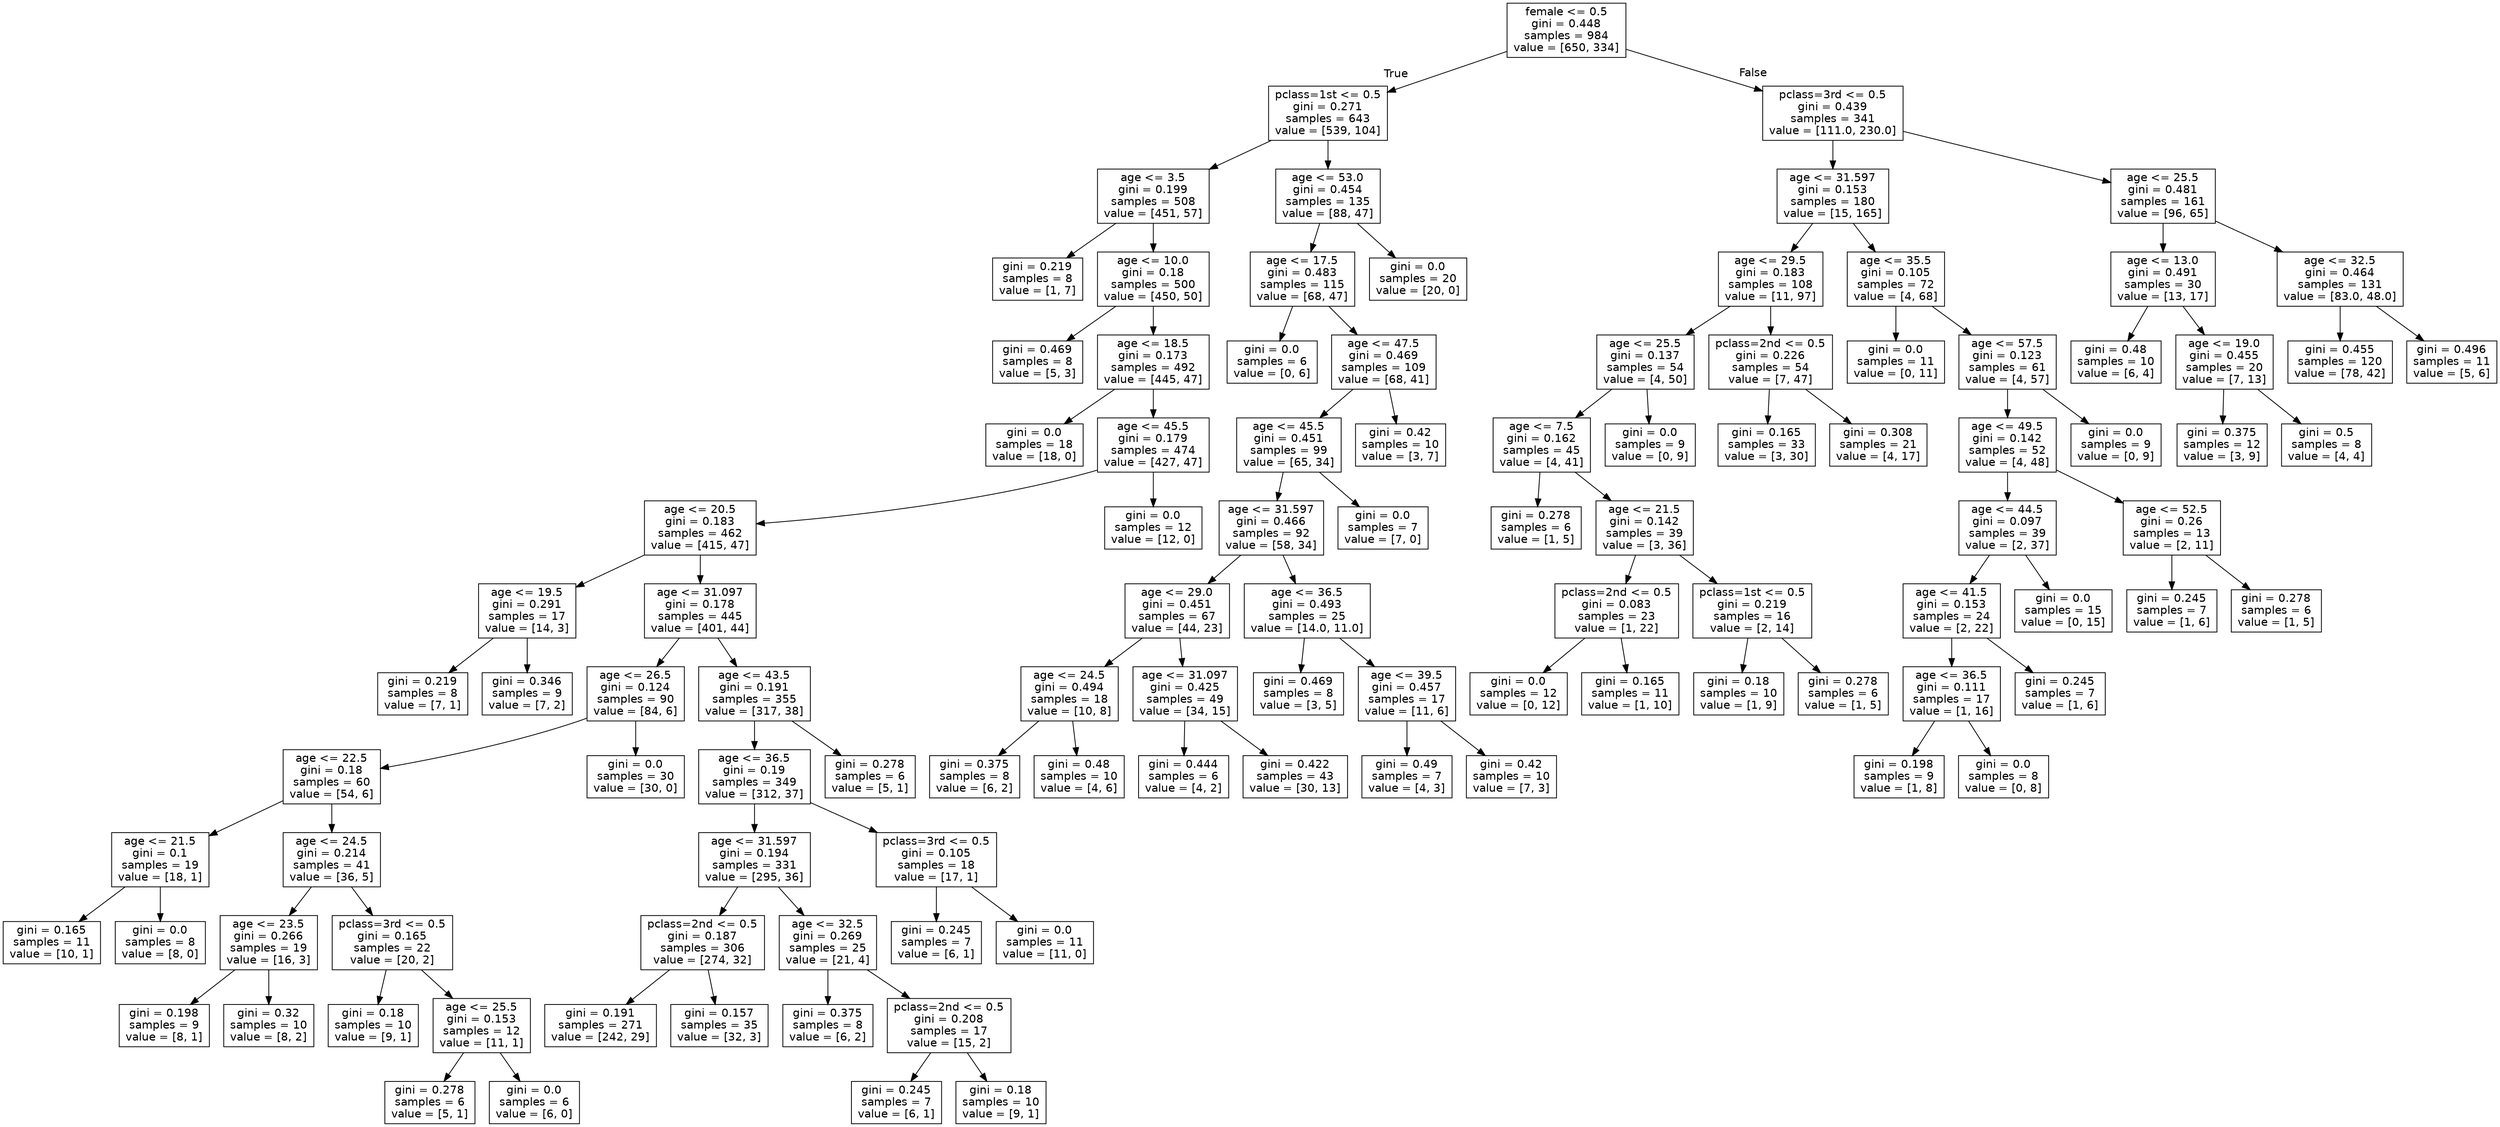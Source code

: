 digraph Tree {
node [shape=box, fontname="helvetica"] ;
edge [fontname="helvetica"] ;
0 [label="female <= 0.5\ngini = 0.448\nsamples = 984\nvalue = [650, 334]"] ;
1 [label="pclass=1st <= 0.5\ngini = 0.271\nsamples = 643\nvalue = [539, 104]"] ;
0 -> 1 [labeldistance=2.5, labelangle=45, headlabel="True"] ;
2 [label="age <= 3.5\ngini = 0.199\nsamples = 508\nvalue = [451, 57]"] ;
1 -> 2 ;
3 [label="gini = 0.219\nsamples = 8\nvalue = [1, 7]"] ;
2 -> 3 ;
4 [label="age <= 10.0\ngini = 0.18\nsamples = 500\nvalue = [450, 50]"] ;
2 -> 4 ;
5 [label="gini = 0.469\nsamples = 8\nvalue = [5, 3]"] ;
4 -> 5 ;
6 [label="age <= 18.5\ngini = 0.173\nsamples = 492\nvalue = [445, 47]"] ;
4 -> 6 ;
7 [label="gini = 0.0\nsamples = 18\nvalue = [18, 0]"] ;
6 -> 7 ;
8 [label="age <= 45.5\ngini = 0.179\nsamples = 474\nvalue = [427, 47]"] ;
6 -> 8 ;
9 [label="age <= 20.5\ngini = 0.183\nsamples = 462\nvalue = [415, 47]"] ;
8 -> 9 ;
10 [label="age <= 19.5\ngini = 0.291\nsamples = 17\nvalue = [14, 3]"] ;
9 -> 10 ;
11 [label="gini = 0.219\nsamples = 8\nvalue = [7, 1]"] ;
10 -> 11 ;
12 [label="gini = 0.346\nsamples = 9\nvalue = [7, 2]"] ;
10 -> 12 ;
13 [label="age <= 31.097\ngini = 0.178\nsamples = 445\nvalue = [401, 44]"] ;
9 -> 13 ;
14 [label="age <= 26.5\ngini = 0.124\nsamples = 90\nvalue = [84, 6]"] ;
13 -> 14 ;
15 [label="age <= 22.5\ngini = 0.18\nsamples = 60\nvalue = [54, 6]"] ;
14 -> 15 ;
16 [label="age <= 21.5\ngini = 0.1\nsamples = 19\nvalue = [18, 1]"] ;
15 -> 16 ;
17 [label="gini = 0.165\nsamples = 11\nvalue = [10, 1]"] ;
16 -> 17 ;
18 [label="gini = 0.0\nsamples = 8\nvalue = [8, 0]"] ;
16 -> 18 ;
19 [label="age <= 24.5\ngini = 0.214\nsamples = 41\nvalue = [36, 5]"] ;
15 -> 19 ;
20 [label="age <= 23.5\ngini = 0.266\nsamples = 19\nvalue = [16, 3]"] ;
19 -> 20 ;
21 [label="gini = 0.198\nsamples = 9\nvalue = [8, 1]"] ;
20 -> 21 ;
22 [label="gini = 0.32\nsamples = 10\nvalue = [8, 2]"] ;
20 -> 22 ;
23 [label="pclass=3rd <= 0.5\ngini = 0.165\nsamples = 22\nvalue = [20, 2]"] ;
19 -> 23 ;
24 [label="gini = 0.18\nsamples = 10\nvalue = [9, 1]"] ;
23 -> 24 ;
25 [label="age <= 25.5\ngini = 0.153\nsamples = 12\nvalue = [11, 1]"] ;
23 -> 25 ;
26 [label="gini = 0.278\nsamples = 6\nvalue = [5, 1]"] ;
25 -> 26 ;
27 [label="gini = 0.0\nsamples = 6\nvalue = [6, 0]"] ;
25 -> 27 ;
28 [label="gini = 0.0\nsamples = 30\nvalue = [30, 0]"] ;
14 -> 28 ;
29 [label="age <= 43.5\ngini = 0.191\nsamples = 355\nvalue = [317, 38]"] ;
13 -> 29 ;
30 [label="age <= 36.5\ngini = 0.19\nsamples = 349\nvalue = [312, 37]"] ;
29 -> 30 ;
31 [label="age <= 31.597\ngini = 0.194\nsamples = 331\nvalue = [295, 36]"] ;
30 -> 31 ;
32 [label="pclass=2nd <= 0.5\ngini = 0.187\nsamples = 306\nvalue = [274, 32]"] ;
31 -> 32 ;
33 [label="gini = 0.191\nsamples = 271\nvalue = [242, 29]"] ;
32 -> 33 ;
34 [label="gini = 0.157\nsamples = 35\nvalue = [32, 3]"] ;
32 -> 34 ;
35 [label="age <= 32.5\ngini = 0.269\nsamples = 25\nvalue = [21, 4]"] ;
31 -> 35 ;
36 [label="gini = 0.375\nsamples = 8\nvalue = [6, 2]"] ;
35 -> 36 ;
37 [label="pclass=2nd <= 0.5\ngini = 0.208\nsamples = 17\nvalue = [15, 2]"] ;
35 -> 37 ;
38 [label="gini = 0.245\nsamples = 7\nvalue = [6, 1]"] ;
37 -> 38 ;
39 [label="gini = 0.18\nsamples = 10\nvalue = [9, 1]"] ;
37 -> 39 ;
40 [label="pclass=3rd <= 0.5\ngini = 0.105\nsamples = 18\nvalue = [17, 1]"] ;
30 -> 40 ;
41 [label="gini = 0.245\nsamples = 7\nvalue = [6, 1]"] ;
40 -> 41 ;
42 [label="gini = 0.0\nsamples = 11\nvalue = [11, 0]"] ;
40 -> 42 ;
43 [label="gini = 0.278\nsamples = 6\nvalue = [5, 1]"] ;
29 -> 43 ;
44 [label="gini = 0.0\nsamples = 12\nvalue = [12, 0]"] ;
8 -> 44 ;
45 [label="age <= 53.0\ngini = 0.454\nsamples = 135\nvalue = [88, 47]"] ;
1 -> 45 ;
46 [label="age <= 17.5\ngini = 0.483\nsamples = 115\nvalue = [68, 47]"] ;
45 -> 46 ;
47 [label="gini = 0.0\nsamples = 6\nvalue = [0, 6]"] ;
46 -> 47 ;
48 [label="age <= 47.5\ngini = 0.469\nsamples = 109\nvalue = [68, 41]"] ;
46 -> 48 ;
49 [label="age <= 45.5\ngini = 0.451\nsamples = 99\nvalue = [65, 34]"] ;
48 -> 49 ;
50 [label="age <= 31.597\ngini = 0.466\nsamples = 92\nvalue = [58, 34]"] ;
49 -> 50 ;
51 [label="age <= 29.0\ngini = 0.451\nsamples = 67\nvalue = [44, 23]"] ;
50 -> 51 ;
52 [label="age <= 24.5\ngini = 0.494\nsamples = 18\nvalue = [10, 8]"] ;
51 -> 52 ;
53 [label="gini = 0.375\nsamples = 8\nvalue = [6, 2]"] ;
52 -> 53 ;
54 [label="gini = 0.48\nsamples = 10\nvalue = [4, 6]"] ;
52 -> 54 ;
55 [label="age <= 31.097\ngini = 0.425\nsamples = 49\nvalue = [34, 15]"] ;
51 -> 55 ;
56 [label="gini = 0.444\nsamples = 6\nvalue = [4, 2]"] ;
55 -> 56 ;
57 [label="gini = 0.422\nsamples = 43\nvalue = [30, 13]"] ;
55 -> 57 ;
58 [label="age <= 36.5\ngini = 0.493\nsamples = 25\nvalue = [14.0, 11.0]"] ;
50 -> 58 ;
59 [label="gini = 0.469\nsamples = 8\nvalue = [3, 5]"] ;
58 -> 59 ;
60 [label="age <= 39.5\ngini = 0.457\nsamples = 17\nvalue = [11, 6]"] ;
58 -> 60 ;
61 [label="gini = 0.49\nsamples = 7\nvalue = [4, 3]"] ;
60 -> 61 ;
62 [label="gini = 0.42\nsamples = 10\nvalue = [7, 3]"] ;
60 -> 62 ;
63 [label="gini = 0.0\nsamples = 7\nvalue = [7, 0]"] ;
49 -> 63 ;
64 [label="gini = 0.42\nsamples = 10\nvalue = [3, 7]"] ;
48 -> 64 ;
65 [label="gini = 0.0\nsamples = 20\nvalue = [20, 0]"] ;
45 -> 65 ;
66 [label="pclass=3rd <= 0.5\ngini = 0.439\nsamples = 341\nvalue = [111.0, 230.0]"] ;
0 -> 66 [labeldistance=2.5, labelangle=-45, headlabel="False"] ;
67 [label="age <= 31.597\ngini = 0.153\nsamples = 180\nvalue = [15, 165]"] ;
66 -> 67 ;
68 [label="age <= 29.5\ngini = 0.183\nsamples = 108\nvalue = [11, 97]"] ;
67 -> 68 ;
69 [label="age <= 25.5\ngini = 0.137\nsamples = 54\nvalue = [4, 50]"] ;
68 -> 69 ;
70 [label="age <= 7.5\ngini = 0.162\nsamples = 45\nvalue = [4, 41]"] ;
69 -> 70 ;
71 [label="gini = 0.278\nsamples = 6\nvalue = [1, 5]"] ;
70 -> 71 ;
72 [label="age <= 21.5\ngini = 0.142\nsamples = 39\nvalue = [3, 36]"] ;
70 -> 72 ;
73 [label="pclass=2nd <= 0.5\ngini = 0.083\nsamples = 23\nvalue = [1, 22]"] ;
72 -> 73 ;
74 [label="gini = 0.0\nsamples = 12\nvalue = [0, 12]"] ;
73 -> 74 ;
75 [label="gini = 0.165\nsamples = 11\nvalue = [1, 10]"] ;
73 -> 75 ;
76 [label="pclass=1st <= 0.5\ngini = 0.219\nsamples = 16\nvalue = [2, 14]"] ;
72 -> 76 ;
77 [label="gini = 0.18\nsamples = 10\nvalue = [1, 9]"] ;
76 -> 77 ;
78 [label="gini = 0.278\nsamples = 6\nvalue = [1, 5]"] ;
76 -> 78 ;
79 [label="gini = 0.0\nsamples = 9\nvalue = [0, 9]"] ;
69 -> 79 ;
80 [label="pclass=2nd <= 0.5\ngini = 0.226\nsamples = 54\nvalue = [7, 47]"] ;
68 -> 80 ;
81 [label="gini = 0.165\nsamples = 33\nvalue = [3, 30]"] ;
80 -> 81 ;
82 [label="gini = 0.308\nsamples = 21\nvalue = [4, 17]"] ;
80 -> 82 ;
83 [label="age <= 35.5\ngini = 0.105\nsamples = 72\nvalue = [4, 68]"] ;
67 -> 83 ;
84 [label="gini = 0.0\nsamples = 11\nvalue = [0, 11]"] ;
83 -> 84 ;
85 [label="age <= 57.5\ngini = 0.123\nsamples = 61\nvalue = [4, 57]"] ;
83 -> 85 ;
86 [label="age <= 49.5\ngini = 0.142\nsamples = 52\nvalue = [4, 48]"] ;
85 -> 86 ;
87 [label="age <= 44.5\ngini = 0.097\nsamples = 39\nvalue = [2, 37]"] ;
86 -> 87 ;
88 [label="age <= 41.5\ngini = 0.153\nsamples = 24\nvalue = [2, 22]"] ;
87 -> 88 ;
89 [label="age <= 36.5\ngini = 0.111\nsamples = 17\nvalue = [1, 16]"] ;
88 -> 89 ;
90 [label="gini = 0.198\nsamples = 9\nvalue = [1, 8]"] ;
89 -> 90 ;
91 [label="gini = 0.0\nsamples = 8\nvalue = [0, 8]"] ;
89 -> 91 ;
92 [label="gini = 0.245\nsamples = 7\nvalue = [1, 6]"] ;
88 -> 92 ;
93 [label="gini = 0.0\nsamples = 15\nvalue = [0, 15]"] ;
87 -> 93 ;
94 [label="age <= 52.5\ngini = 0.26\nsamples = 13\nvalue = [2, 11]"] ;
86 -> 94 ;
95 [label="gini = 0.245\nsamples = 7\nvalue = [1, 6]"] ;
94 -> 95 ;
96 [label="gini = 0.278\nsamples = 6\nvalue = [1, 5]"] ;
94 -> 96 ;
97 [label="gini = 0.0\nsamples = 9\nvalue = [0, 9]"] ;
85 -> 97 ;
98 [label="age <= 25.5\ngini = 0.481\nsamples = 161\nvalue = [96, 65]"] ;
66 -> 98 ;
99 [label="age <= 13.0\ngini = 0.491\nsamples = 30\nvalue = [13, 17]"] ;
98 -> 99 ;
100 [label="gini = 0.48\nsamples = 10\nvalue = [6, 4]"] ;
99 -> 100 ;
101 [label="age <= 19.0\ngini = 0.455\nsamples = 20\nvalue = [7, 13]"] ;
99 -> 101 ;
102 [label="gini = 0.375\nsamples = 12\nvalue = [3, 9]"] ;
101 -> 102 ;
103 [label="gini = 0.5\nsamples = 8\nvalue = [4, 4]"] ;
101 -> 103 ;
104 [label="age <= 32.5\ngini = 0.464\nsamples = 131\nvalue = [83.0, 48.0]"] ;
98 -> 104 ;
105 [label="gini = 0.455\nsamples = 120\nvalue = [78, 42]"] ;
104 -> 105 ;
106 [label="gini = 0.496\nsamples = 11\nvalue = [5, 6]"] ;
104 -> 106 ;
}